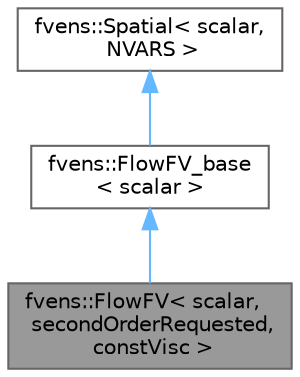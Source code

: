 digraph "fvens::FlowFV&lt; scalar, secondOrderRequested, constVisc &gt;"
{
 // LATEX_PDF_SIZE
  bgcolor="transparent";
  edge [fontname=Helvetica,fontsize=10,labelfontname=Helvetica,labelfontsize=10];
  node [fontname=Helvetica,fontsize=10,shape=box,height=0.2,width=0.4];
  Node1 [id="Node000001",label="fvens::FlowFV\< scalar,\l secondOrderRequested,\l constVisc \>",height=0.2,width=0.4,color="gray40", fillcolor="grey60", style="filled", fontcolor="black",tooltip="Computes the integrated fluxes and their Jacobians for compressible flow."];
  Node2 -> Node1 [id="edge1_Node000001_Node000002",dir="back",color="steelblue1",style="solid",tooltip=" "];
  Node2 [id="Node000002",label="fvens::FlowFV_base\l\< scalar \>",height=0.2,width=0.4,color="gray40", fillcolor="white", style="filled",URL="$classfvens_1_1FlowFV__base.html",tooltip="Abstract base class for finite volume discretization of flow problems."];
  Node3 -> Node2 [id="edge2_Node000002_Node000003",dir="back",color="steelblue1",style="solid",tooltip=" "];
  Node3 [id="Node000003",label="fvens::Spatial\< scalar,\l NVARS \>",height=0.2,width=0.4,color="gray40", fillcolor="white", style="filled",URL="$classfvens_1_1Spatial.html",tooltip=" "];
}
